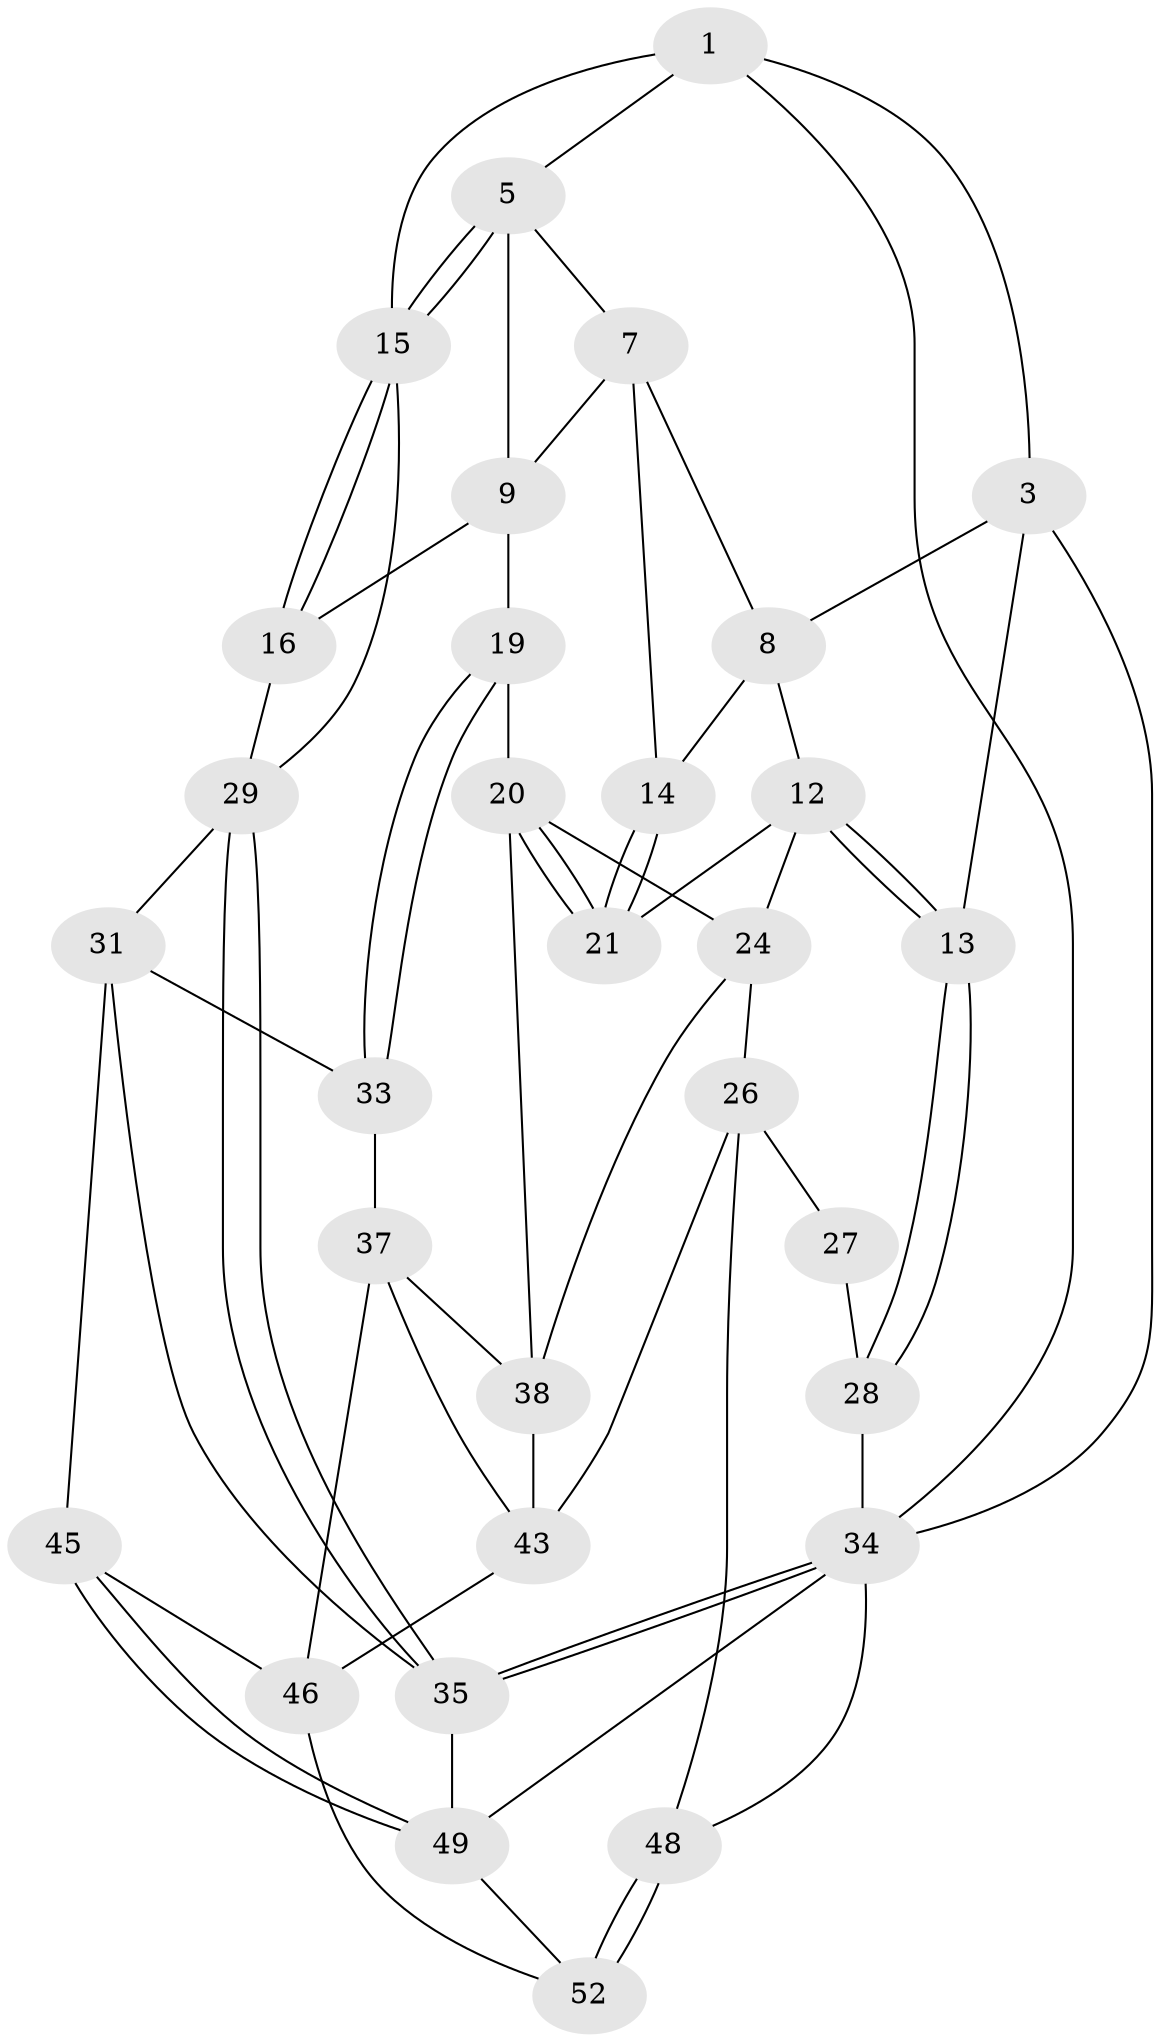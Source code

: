 // original degree distribution, {3: 0.038461538461538464, 6: 0.19230769230769232, 5: 0.5384615384615384, 4: 0.23076923076923078}
// Generated by graph-tools (version 1.1) at 2025/11/02/27/25 16:11:51]
// undirected, 31 vertices, 68 edges
graph export_dot {
graph [start="1"]
  node [color=gray90,style=filled];
  1 [pos="+0.514892089878738+0",super="+2"];
  3 [pos="+0+0",super="+4"];
  5 [pos="+0.684145104128399+0.14774586430327413",super="+6"];
  7 [pos="+0.48990849663634367+0.2196380554466946",super="+10"];
  8 [pos="+0.3190269257669759+0.08531062350648728",super="+11"];
  9 [pos="+0.4956244600455316+0.34952476559393353",super="+17"];
  12 [pos="+0.17874417575643986+0.37954310670035746",super="+22"];
  13 [pos="+0+0.46434142594134653"];
  14 [pos="+0.4309392527131563+0.3563227527009439"];
  15 [pos="+0.7246059984459482+0.17692344209583127",super="+18"];
  16 [pos="+0.7474436965048192+0.40466253585621065"];
  19 [pos="+0.5389569161228659+0.5474750032570965"];
  20 [pos="+0.512216212878986+0.5509550386882636",super="+23"];
  21 [pos="+0.3949882389974333+0.40127809861489183"];
  24 [pos="+0.34338506558515297+0.6430754823281162",super="+25"];
  26 [pos="+0.31349377030277537+0.6751782815396519",super="+47"];
  27 [pos="+0.2506323357939221+0.6558753648394098"];
  28 [pos="+0+0.47086040348001423",super="+40"];
  29 [pos="+1+0.2944870410925974",super="+30"];
  31 [pos="+0.8304346784214255+0.6608433533316901",super="+32"];
  33 [pos="+0.6187341906238443+0.6698716798054217"];
  34 [pos="+1+1",super="+41"];
  35 [pos="+1+0.7795946187289132",super="+36"];
  37 [pos="+0.5973256218900098+0.6915803530097832",super="+42"];
  38 [pos="+0.5382921290307172+0.7094672158705174",super="+39"];
  43 [pos="+0.5069343348188909+0.8776045587848258",super="+44"];
  45 [pos="+0.7269677513839142+0.7969225095001131"];
  46 [pos="+0.6778420981627183+0.8199832702349458",super="+50"];
  48 [pos="+0+1"];
  49 [pos="+0.7734783618654042+1",super="+51"];
  52 [pos="+0.5614582092678316+1"];
  1 -- 5;
  1 -- 34;
  1 -- 3;
  1 -- 15;
  3 -- 13;
  3 -- 8;
  3 -- 34;
  5 -- 15;
  5 -- 15;
  5 -- 9;
  5 -- 7;
  7 -- 8;
  7 -- 9;
  7 -- 14;
  8 -- 12;
  8 -- 14;
  9 -- 16;
  9 -- 19;
  12 -- 13;
  12 -- 13;
  12 -- 24;
  12 -- 21;
  13 -- 28;
  13 -- 28;
  14 -- 21;
  14 -- 21;
  15 -- 16;
  15 -- 16;
  15 -- 29;
  16 -- 29;
  19 -- 20;
  19 -- 33;
  19 -- 33;
  20 -- 21;
  20 -- 21;
  20 -- 24;
  20 -- 38;
  24 -- 26;
  24 -- 38;
  26 -- 27;
  26 -- 48;
  26 -- 43;
  27 -- 28 [weight=2];
  28 -- 34;
  29 -- 35;
  29 -- 35;
  29 -- 31;
  31 -- 33;
  31 -- 45;
  31 -- 35;
  33 -- 37;
  34 -- 35;
  34 -- 35;
  34 -- 48;
  34 -- 49;
  35 -- 49;
  37 -- 38;
  37 -- 43;
  37 -- 46;
  38 -- 43;
  43 -- 46;
  45 -- 46;
  45 -- 49;
  45 -- 49;
  46 -- 52;
  48 -- 52;
  48 -- 52;
  49 -- 52;
}
